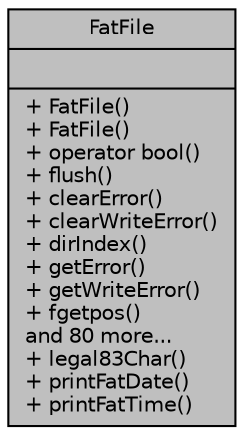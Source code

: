 digraph "FatFile"
{
 // INTERACTIVE_SVG=YES
 // LATEX_PDF_SIZE
  edge [fontname="Helvetica",fontsize="10",labelfontname="Helvetica",labelfontsize="10"];
  node [fontname="Helvetica",fontsize="10",shape=record];
  Node1 [label="{FatFile\n||+ FatFile()\l+ FatFile()\l+ operator bool()\l+ flush()\l+ clearError()\l+ clearWriteError()\l+ dirIndex()\l+ getError()\l+ getWriteError()\l+ fgetpos()\land 80 more...\l+ legal83Char()\l+ printFatDate()\l+ printFatTime()\l}",height=0.2,width=0.4,color="black", fillcolor="grey75", style="filled", fontcolor="black",tooltip="Basic file class."];
}
